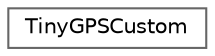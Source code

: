 digraph "Graphical Class Hierarchy"
{
 // LATEX_PDF_SIZE
  bgcolor="transparent";
  edge [fontname=Helvetica,fontsize=10,labelfontname=Helvetica,labelfontsize=10];
  node [fontname=Helvetica,fontsize=10,shape=box,height=0.2,width=0.4];
  rankdir="LR";
  Node0 [id="Node000000",label="TinyGPSCustom",height=0.2,width=0.4,color="grey40", fillcolor="white", style="filled",URL="$class_tiny_g_p_s_custom.html",tooltip=" "];
}
